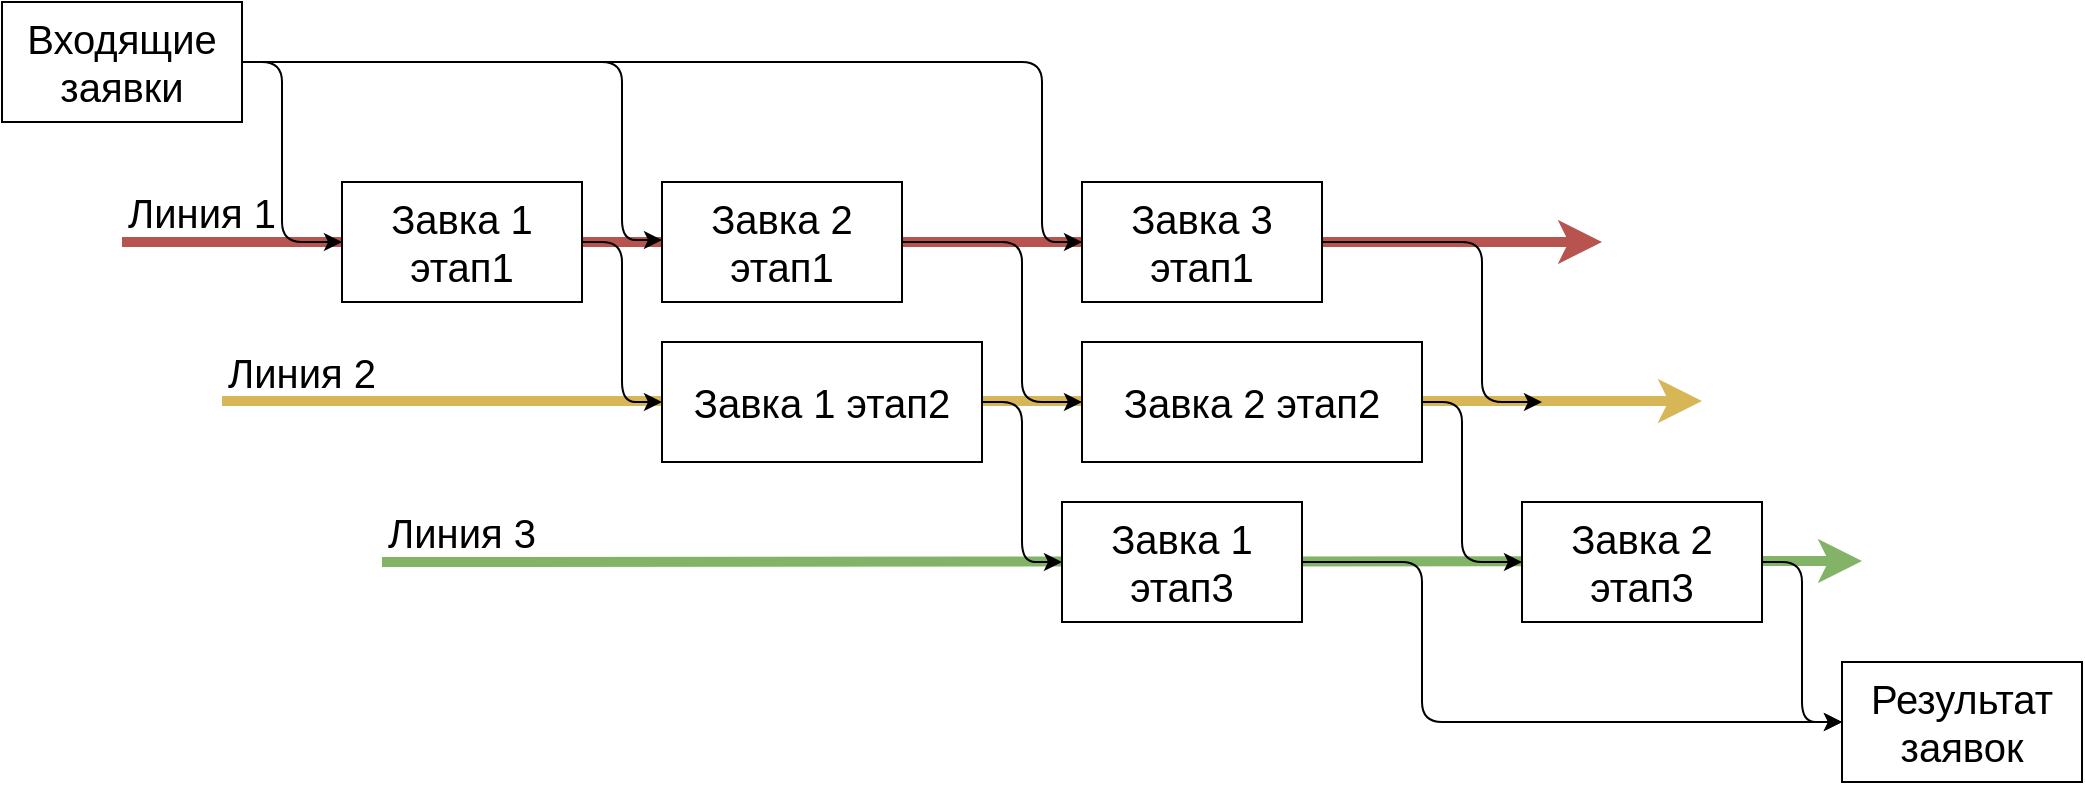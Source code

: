 <mxfile>
    <diagram id="UPZS3zDE_AUAHSqFzqAw" name="Page-2">
        <mxGraphModel dx="1703" dy="627" grid="1" gridSize="10" guides="1" tooltips="1" connect="1" arrows="1" fold="1" page="1" pageScale="1" pageWidth="827" pageHeight="1169" math="0" shadow="0">
            <root>
                <mxCell id="yJhG_duTSs4Emjzdc6Ai-0"/>
                <mxCell id="yJhG_duTSs4Emjzdc6Ai-1" parent="yJhG_duTSs4Emjzdc6Ai-0"/>
                <mxCell id="w0gTdPzoTVrr4VO6SVXy-94" value="" style="endArrow=none;html=1;strokeWidth=5;fillColor=#f8cecc;strokeColor=#b85450;" parent="yJhG_duTSs4Emjzdc6Ai-1" target="w0gTdPzoTVrr4VO6SVXy-82" edge="1">
                    <mxGeometry width="50" height="50" relative="1" as="geometry">
                        <mxPoint x="50" y="190" as="sourcePoint"/>
                        <mxPoint x="790" y="190" as="targetPoint"/>
                    </mxGeometry>
                </mxCell>
                <mxCell id="w0gTdPzoTVrr4VO6SVXy-92" value="" style="endArrow=classic;html=1;strokeWidth=5;fillColor=#fff2cc;strokeColor=#d6b656;" parent="yJhG_duTSs4Emjzdc6Ai-1" edge="1">
                    <mxGeometry width="50" height="50" relative="1" as="geometry">
                        <mxPoint x="100" y="269.5" as="sourcePoint"/>
                        <mxPoint x="840" y="269.5" as="targetPoint"/>
                    </mxGeometry>
                </mxCell>
                <mxCell id="w0gTdPzoTVrr4VO6SVXy-93" value="" style="endArrow=classic;html=1;strokeWidth=5;fillColor=#d5e8d4;strokeColor=#82b366;startArrow=none;exitX=0;exitY=1;exitDx=0;exitDy=0;" parent="yJhG_duTSs4Emjzdc6Ai-1" source="w0gTdPzoTVrr4VO6SVXy-100" edge="1">
                    <mxGeometry width="50" height="50" relative="1" as="geometry">
                        <mxPoint x="180" y="349.5" as="sourcePoint"/>
                        <mxPoint x="920" y="349.5" as="targetPoint"/>
                    </mxGeometry>
                </mxCell>
                <mxCell id="w0gTdPzoTVrr4VO6SVXy-91" value="" style="endArrow=classic;html=1;strokeWidth=5;fillColor=#f8cecc;strokeColor=#b85450;startArrow=none;" parent="yJhG_duTSs4Emjzdc6Ai-1" source="w0gTdPzoTVrr4VO6SVXy-82" edge="1">
                    <mxGeometry width="50" height="50" relative="1" as="geometry">
                        <mxPoint x="50" y="190" as="sourcePoint"/>
                        <mxPoint x="790" y="190" as="targetPoint"/>
                    </mxGeometry>
                </mxCell>
                <mxCell id="w0gTdPzoTVrr4VO6SVXy-39" style="edgeStyle=none;html=1;exitX=1;exitY=0.5;exitDx=0;exitDy=0;entryX=0;entryY=0.5;entryDx=0;entryDy=0;" parent="yJhG_duTSs4Emjzdc6Ai-1" source="w0gTdPzoTVrr4VO6SVXy-36" target="w0gTdPzoTVrr4VO6SVXy-38" edge="1">
                    <mxGeometry relative="1" as="geometry">
                        <Array as="points">
                            <mxPoint x="300" y="190"/>
                            <mxPoint x="300" y="270"/>
                        </Array>
                    </mxGeometry>
                </mxCell>
                <mxCell id="w0gTdPzoTVrr4VO6SVXy-40" style="edgeStyle=none;html=1;exitX=1;exitY=0.5;exitDx=0;exitDy=0;entryX=0;entryY=0.5;entryDx=0;entryDy=0;" parent="yJhG_duTSs4Emjzdc6Ai-1" source="w0gTdPzoTVrr4VO6SVXy-38" target="w0gTdPzoTVrr4VO6SVXy-37" edge="1">
                    <mxGeometry relative="1" as="geometry">
                        <Array as="points">
                            <mxPoint x="500" y="270"/>
                            <mxPoint x="500" y="350"/>
                        </Array>
                    </mxGeometry>
                </mxCell>
                <mxCell id="w0gTdPzoTVrr4VO6SVXy-42" value="" style="endArrow=classic;html=1;" parent="yJhG_duTSs4Emjzdc6Ai-1" edge="1">
                    <mxGeometry width="50" height="50" relative="1" as="geometry">
                        <mxPoint x="600" y="349.5" as="sourcePoint"/>
                        <mxPoint x="640" y="350" as="targetPoint"/>
                    </mxGeometry>
                </mxCell>
                <mxCell id="w0gTdPzoTVrr4VO6SVXy-81" style="edgeStyle=none;html=1;exitX=1;exitY=0.5;exitDx=0;exitDy=0;entryX=0;entryY=0.5;entryDx=0;entryDy=0;" parent="yJhG_duTSs4Emjzdc6Ai-1" source="w0gTdPzoTVrr4VO6SVXy-82" target="w0gTdPzoTVrr4VO6SVXy-85" edge="1">
                    <mxGeometry relative="1" as="geometry">
                        <Array as="points">
                            <mxPoint x="500" y="190"/>
                            <mxPoint x="500" y="270"/>
                        </Array>
                    </mxGeometry>
                </mxCell>
                <mxCell id="w0gTdPzoTVrr4VO6SVXy-84" style="edgeStyle=none;html=1;exitX=1;exitY=0.5;exitDx=0;exitDy=0;entryX=0;entryY=0.5;entryDx=0;entryDy=0;" parent="yJhG_duTSs4Emjzdc6Ai-1" source="w0gTdPzoTVrr4VO6SVXy-85" target="w0gTdPzoTVrr4VO6SVXy-83" edge="1">
                    <mxGeometry relative="1" as="geometry">
                        <Array as="points">
                            <mxPoint x="720" y="270"/>
                            <mxPoint x="720" y="350"/>
                        </Array>
                    </mxGeometry>
                </mxCell>
                <mxCell id="w0gTdPzoTVrr4VO6SVXy-87" value="" style="endArrow=classic;html=1;entryX=0;entryY=0.5;entryDx=0;entryDy=0;startArrow=none;" parent="yJhG_duTSs4Emjzdc6Ai-1" source="w0gTdPzoTVrr4VO6SVXy-83" edge="1">
                    <mxGeometry width="50" height="50" relative="1" as="geometry">
                        <mxPoint x="810" y="349.5" as="sourcePoint"/>
                        <mxPoint x="870" y="349.5" as="targetPoint"/>
                    </mxGeometry>
                </mxCell>
                <mxCell id="w0gTdPzoTVrr4VO6SVXy-96" value="" style="endArrow=none;html=1;entryX=0;entryY=0.5;entryDx=0;entryDy=0;" parent="yJhG_duTSs4Emjzdc6Ai-1" target="w0gTdPzoTVrr4VO6SVXy-83" edge="1">
                    <mxGeometry width="50" height="50" relative="1" as="geometry">
                        <mxPoint x="810" y="349.5" as="sourcePoint"/>
                        <mxPoint x="870" y="349.5" as="targetPoint"/>
                    </mxGeometry>
                </mxCell>
                <mxCell id="w0gTdPzoTVrr4VO6SVXy-97" value="&lt;font style=&quot;font-size: 20px&quot;&gt;Линия 1&lt;/font&gt;" style="text;html=1;strokeColor=none;fillColor=none;align=center;verticalAlign=middle;whiteSpace=wrap;rounded=0;" parent="yJhG_duTSs4Emjzdc6Ai-1" vertex="1">
                    <mxGeometry x="50" y="160" width="80" height="30" as="geometry"/>
                </mxCell>
                <mxCell id="w0gTdPzoTVrr4VO6SVXy-99" value="&lt;font style=&quot;font-size: 20px&quot;&gt;Линия 2&lt;/font&gt;" style="text;html=1;strokeColor=none;fillColor=none;align=center;verticalAlign=middle;whiteSpace=wrap;rounded=0;" parent="yJhG_duTSs4Emjzdc6Ai-1" vertex="1">
                    <mxGeometry x="100" y="240" width="80" height="30" as="geometry"/>
                </mxCell>
                <mxCell id="w0gTdPzoTVrr4VO6SVXy-100" value="&lt;font style=&quot;font-size: 20px&quot;&gt;Линия 3&lt;/font&gt;" style="text;html=1;strokeColor=none;fillColor=none;align=center;verticalAlign=middle;whiteSpace=wrap;rounded=0;" parent="yJhG_duTSs4Emjzdc6Ai-1" vertex="1">
                    <mxGeometry x="180" y="320" width="80" height="30" as="geometry"/>
                </mxCell>
                <mxCell id="w0gTdPzoTVrr4VO6SVXy-36" value="Завка 1 этап1" style="rounded=0;whiteSpace=wrap;html=1;fontSize=20;" parent="yJhG_duTSs4Emjzdc6Ai-1" vertex="1">
                    <mxGeometry x="160" y="160" width="120" height="60" as="geometry"/>
                </mxCell>
                <mxCell id="w0gTdPzoTVrr4VO6SVXy-38" value="&lt;font style=&quot;font-size: 20px&quot;&gt;Завка 1 этап2&lt;/font&gt;" style="rounded=0;whiteSpace=wrap;html=1;fontSize=20;" parent="yJhG_duTSs4Emjzdc6Ai-1" vertex="1">
                    <mxGeometry x="320" y="240" width="160" height="60" as="geometry"/>
                </mxCell>
                <mxCell id="w0gTdPzoTVrr4VO6SVXy-85" value="Завка 2 этап2" style="rounded=0;whiteSpace=wrap;html=1;fontSize=20;" parent="yJhG_duTSs4Emjzdc6Ai-1" vertex="1">
                    <mxGeometry x="530" y="240" width="170" height="60" as="geometry"/>
                </mxCell>
                <mxCell id="w0gTdPzoTVrr4VO6SVXy-115" style="edgeStyle=none;html=1;exitX=1;exitY=0.5;exitDx=0;exitDy=0;fontSize=20;strokeWidth=1;" parent="yJhG_duTSs4Emjzdc6Ai-1" source="w0gTdPzoTVrr4VO6SVXy-88" edge="1">
                    <mxGeometry relative="1" as="geometry">
                        <mxPoint x="760" y="270" as="targetPoint"/>
                        <Array as="points">
                            <mxPoint x="730" y="190"/>
                            <mxPoint x="730" y="270"/>
                        </Array>
                    </mxGeometry>
                </mxCell>
                <mxCell id="w0gTdPzoTVrr4VO6SVXy-88" value="Завка 3 этап1" style="rounded=0;whiteSpace=wrap;html=1;fontSize=20;" parent="yJhG_duTSs4Emjzdc6Ai-1" vertex="1">
                    <mxGeometry x="530" y="160" width="120" height="60" as="geometry"/>
                </mxCell>
                <mxCell id="w0gTdPzoTVrr4VO6SVXy-82" value="Завка 2 этап1" style="rounded=0;whiteSpace=wrap;html=1;fontSize=20;" parent="yJhG_duTSs4Emjzdc6Ai-1" vertex="1">
                    <mxGeometry x="320" y="160" width="120" height="60" as="geometry"/>
                </mxCell>
                <mxCell id="w0gTdPzoTVrr4VO6SVXy-114" style="edgeStyle=none;html=1;exitX=1;exitY=0.5;exitDx=0;exitDy=0;fontSize=20;strokeWidth=1;" parent="yJhG_duTSs4Emjzdc6Ai-1" source="w0gTdPzoTVrr4VO6SVXy-37" edge="1">
                    <mxGeometry relative="1" as="geometry">
                        <mxPoint x="910" y="430" as="targetPoint"/>
                        <Array as="points">
                            <mxPoint x="700" y="350"/>
                            <mxPoint x="700" y="430"/>
                        </Array>
                    </mxGeometry>
                </mxCell>
                <mxCell id="w0gTdPzoTVrr4VO6SVXy-37" value="Завка 1 этап3" style="rounded=0;whiteSpace=wrap;html=1;fontSize=20;" parent="yJhG_duTSs4Emjzdc6Ai-1" vertex="1">
                    <mxGeometry x="520" y="320" width="120" height="60" as="geometry"/>
                </mxCell>
                <mxCell id="w0gTdPzoTVrr4VO6SVXy-113" style="edgeStyle=none;html=1;exitX=1;exitY=0.5;exitDx=0;exitDy=0;entryX=0;entryY=0.5;entryDx=0;entryDy=0;fontSize=20;strokeWidth=1;" parent="yJhG_duTSs4Emjzdc6Ai-1" source="w0gTdPzoTVrr4VO6SVXy-83" target="w0gTdPzoTVrr4VO6SVXy-109" edge="1">
                    <mxGeometry relative="1" as="geometry">
                        <Array as="points">
                            <mxPoint x="890" y="350"/>
                            <mxPoint x="890" y="430"/>
                        </Array>
                    </mxGeometry>
                </mxCell>
                <mxCell id="w0gTdPzoTVrr4VO6SVXy-83" value="Завка 2 этап3" style="rounded=0;whiteSpace=wrap;html=1;fontSize=20;" parent="yJhG_duTSs4Emjzdc6Ai-1" vertex="1">
                    <mxGeometry x="750" y="320" width="120" height="60" as="geometry"/>
                </mxCell>
                <mxCell id="w0gTdPzoTVrr4VO6SVXy-104" value="" style="endArrow=classic;html=1;entryX=0;entryY=0.5;entryDx=0;entryDy=0;exitX=1;exitY=0.5;exitDx=0;exitDy=0;" parent="yJhG_duTSs4Emjzdc6Ai-1" source="w0gTdPzoTVrr4VO6SVXy-106" edge="1">
                    <mxGeometry width="50" height="50" relative="1" as="geometry">
                        <mxPoint x="300" y="130" as="sourcePoint"/>
                        <mxPoint x="320" y="189" as="targetPoint"/>
                        <Array as="points">
                            <mxPoint x="300" y="100"/>
                            <mxPoint x="300" y="189"/>
                        </Array>
                    </mxGeometry>
                </mxCell>
                <mxCell id="w0gTdPzoTVrr4VO6SVXy-111" style="edgeStyle=none;html=1;fontSize=20;strokeWidth=1;" parent="yJhG_duTSs4Emjzdc6Ai-1" source="w0gTdPzoTVrr4VO6SVXy-106" edge="1">
                    <mxGeometry relative="1" as="geometry">
                        <mxPoint x="160" y="190" as="targetPoint"/>
                        <Array as="points">
                            <mxPoint x="130" y="100"/>
                            <mxPoint x="130" y="190"/>
                        </Array>
                    </mxGeometry>
                </mxCell>
                <mxCell id="w0gTdPzoTVrr4VO6SVXy-106" value="Входящие заявки" style="rounded=0;whiteSpace=wrap;html=1;fontSize=20;" parent="yJhG_duTSs4Emjzdc6Ai-1" vertex="1">
                    <mxGeometry x="-10" y="70" width="120" height="60" as="geometry"/>
                </mxCell>
                <mxCell id="w0gTdPzoTVrr4VO6SVXy-109" value="Результат заявок" style="rounded=0;whiteSpace=wrap;html=1;fontSize=20;" parent="yJhG_duTSs4Emjzdc6Ai-1" vertex="1">
                    <mxGeometry x="910" y="400" width="120" height="60" as="geometry"/>
                </mxCell>
                <mxCell id="w0gTdPzoTVrr4VO6SVXy-112" value="" style="endArrow=classic;html=1;fontSize=20;strokeWidth=1;exitX=1;exitY=0.5;exitDx=0;exitDy=0;entryX=0;entryY=0.5;entryDx=0;entryDy=0;" parent="yJhG_duTSs4Emjzdc6Ai-1" source="w0gTdPzoTVrr4VO6SVXy-106" target="w0gTdPzoTVrr4VO6SVXy-88" edge="1">
                    <mxGeometry width="50" height="50" relative="1" as="geometry">
                        <mxPoint x="500" y="180" as="sourcePoint"/>
                        <mxPoint x="550" y="130" as="targetPoint"/>
                        <Array as="points">
                            <mxPoint x="510" y="100"/>
                            <mxPoint x="510" y="190"/>
                        </Array>
                    </mxGeometry>
                </mxCell>
            </root>
        </mxGraphModel>
    </diagram>
    <diagram id="dF7w7zlhCG-0OVSPjz3C" name="Page-1">
        <mxGraphModel dx="1095" dy="784" grid="1" gridSize="10" guides="1" tooltips="1" connect="1" arrows="1" fold="1" page="1" pageScale="1" pageWidth="827" pageHeight="1169" math="0" shadow="0">
            <root>
                <mxCell id="jp1rHcbIMbG1HU9a8aKI-0"/>
                <mxCell id="jp1rHcbIMbG1HU9a8aKI-1" parent="jp1rHcbIMbG1HU9a8aKI-0"/>
                <mxCell id="PkACyVmBhU2J8NigbD4N-6" style="edgeStyle=none;html=1;exitX=1;exitY=0.5;exitDx=0;exitDy=0;fontSize=20;" parent="jp1rHcbIMbG1HU9a8aKI-1" source="PkACyVmBhU2J8NigbD4N-0" edge="1">
                    <mxGeometry relative="1" as="geometry">
                        <mxPoint x="280" y="190" as="targetPoint"/>
                    </mxGeometry>
                </mxCell>
                <mxCell id="PkACyVmBhU2J8NigbD4N-0" value="Менеджер задач" style="rounded=0;whiteSpace=wrap;html=1;fontSize=20;" parent="jp1rHcbIMbG1HU9a8aKI-1" vertex="1">
                    <mxGeometry x="120" y="160" width="120" height="60" as="geometry"/>
                </mxCell>
                <mxCell id="PkACyVmBhU2J8NigbD4N-1" value="" style="endArrow=classic;html=1;fontSize=20;" parent="jp1rHcbIMbG1HU9a8aKI-1" target="PkACyVmBhU2J8NigbD4N-0" edge="1">
                    <mxGeometry width="50" height="50" relative="1" as="geometry">
                        <mxPoint x="80" y="190" as="sourcePoint"/>
                        <mxPoint x="440" y="300" as="targetPoint"/>
                    </mxGeometry>
                </mxCell>
                <mxCell id="PkACyVmBhU2J8NigbD4N-14" style="edgeStyle=none;html=1;exitX=1;exitY=0.5;exitDx=0;exitDy=0;entryX=0;entryY=0.5;entryDx=0;entryDy=0;fontSize=20;" parent="jp1rHcbIMbG1HU9a8aKI-1" source="PkACyVmBhU2J8NigbD4N-4" target="PkACyVmBhU2J8NigbD4N-13" edge="1">
                    <mxGeometry relative="1" as="geometry">
                        <Array as="points">
                            <mxPoint x="600" y="190"/>
                            <mxPoint x="600" y="240"/>
                            <mxPoint x="240" y="240"/>
                            <mxPoint x="240" y="290"/>
                        </Array>
                    </mxGeometry>
                </mxCell>
                <mxCell id="PkACyVmBhU2J8NigbD4N-4" value="Линия 1" style="rounded=0;whiteSpace=wrap;html=1;fontSize=20;" parent="jp1rHcbIMbG1HU9a8aKI-1" vertex="1">
                    <mxGeometry x="440" y="160" width="120" height="60" as="geometry"/>
                </mxCell>
                <mxCell id="PkACyVmBhU2J8NigbD4N-7" style="edgeStyle=none;html=1;exitX=1;exitY=0.5;exitDx=0;exitDy=0;entryX=0;entryY=0.5;entryDx=0;entryDy=0;fontSize=20;" parent="jp1rHcbIMbG1HU9a8aKI-1" source="PkACyVmBhU2J8NigbD4N-5" target="PkACyVmBhU2J8NigbD4N-4" edge="1">
                    <mxGeometry relative="1" as="geometry"/>
                </mxCell>
                <mxCell id="PkACyVmBhU2J8NigbD4N-5" value="Очередь 1" style="rounded=0;whiteSpace=wrap;html=1;fontSize=20;" parent="jp1rHcbIMbG1HU9a8aKI-1" vertex="1">
                    <mxGeometry x="280" y="160" width="120" height="60" as="geometry"/>
                </mxCell>
                <mxCell id="PkACyVmBhU2J8NigbD4N-16" style="edgeStyle=none;html=1;exitX=1;exitY=0.5;exitDx=0;exitDy=0;fontSize=20;" parent="jp1rHcbIMbG1HU9a8aKI-1" source="PkACyVmBhU2J8NigbD4N-8" edge="1">
                    <mxGeometry relative="1" as="geometry">
                        <mxPoint x="640" y="390" as="targetPoint"/>
                    </mxGeometry>
                </mxCell>
                <mxCell id="PkACyVmBhU2J8NigbD4N-19" value="" style="edgeStyle=none;html=1;fontSize=20;" parent="jp1rHcbIMbG1HU9a8aKI-1" source="PkACyVmBhU2J8NigbD4N-8" target="PkACyVmBhU2J8NigbD4N-17" edge="1">
                    <mxGeometry relative="1" as="geometry"/>
                </mxCell>
                <mxCell id="PkACyVmBhU2J8NigbD4N-8" value="Линия 3" style="rounded=0;whiteSpace=wrap;html=1;fontSize=20;" parent="jp1rHcbIMbG1HU9a8aKI-1" vertex="1">
                    <mxGeometry x="440" y="360" width="120" height="60" as="geometry"/>
                </mxCell>
                <mxCell id="PkACyVmBhU2J8NigbD4N-9" style="edgeStyle=none;html=1;exitX=1;exitY=0.5;exitDx=0;exitDy=0;entryX=0;entryY=0.5;entryDx=0;entryDy=0;fontSize=20;" parent="jp1rHcbIMbG1HU9a8aKI-1" source="PkACyVmBhU2J8NigbD4N-10" target="PkACyVmBhU2J8NigbD4N-8" edge="1">
                    <mxGeometry relative="1" as="geometry"/>
                </mxCell>
                <mxCell id="PkACyVmBhU2J8NigbD4N-10" value="Очередь 3" style="rounded=0;whiteSpace=wrap;html=1;fontSize=20;" parent="jp1rHcbIMbG1HU9a8aKI-1" vertex="1">
                    <mxGeometry x="280" y="360" width="120" height="60" as="geometry"/>
                </mxCell>
                <mxCell id="PkACyVmBhU2J8NigbD4N-15" style="edgeStyle=none;html=1;entryX=0;entryY=0.5;entryDx=0;entryDy=0;fontSize=20;" parent="jp1rHcbIMbG1HU9a8aKI-1" source="PkACyVmBhU2J8NigbD4N-11" target="PkACyVmBhU2J8NigbD4N-10" edge="1">
                    <mxGeometry relative="1" as="geometry">
                        <Array as="points">
                            <mxPoint x="600" y="290"/>
                            <mxPoint x="600" y="340"/>
                            <mxPoint x="240" y="340"/>
                            <mxPoint x="240" y="390"/>
                        </Array>
                    </mxGeometry>
                </mxCell>
                <mxCell id="PkACyVmBhU2J8NigbD4N-11" value="Линия 2" style="rounded=0;whiteSpace=wrap;html=1;fontSize=20;" parent="jp1rHcbIMbG1HU9a8aKI-1" vertex="1">
                    <mxGeometry x="440" y="260" width="120" height="60" as="geometry"/>
                </mxCell>
                <mxCell id="PkACyVmBhU2J8NigbD4N-12" style="edgeStyle=none;html=1;exitX=1;exitY=0.5;exitDx=0;exitDy=0;entryX=0;entryY=0.5;entryDx=0;entryDy=0;fontSize=20;" parent="jp1rHcbIMbG1HU9a8aKI-1" source="PkACyVmBhU2J8NigbD4N-13" target="PkACyVmBhU2J8NigbD4N-11" edge="1">
                    <mxGeometry relative="1" as="geometry"/>
                </mxCell>
                <mxCell id="PkACyVmBhU2J8NigbD4N-13" value="Очередь 2" style="rounded=0;whiteSpace=wrap;html=1;fontSize=20;" parent="jp1rHcbIMbG1HU9a8aKI-1" vertex="1">
                    <mxGeometry x="280" y="260" width="120" height="60" as="geometry"/>
                </mxCell>
                <mxCell id="PkACyVmBhU2J8NigbD4N-17" value="Результат" style="rounded=0;whiteSpace=wrap;html=1;fontSize=20;" parent="jp1rHcbIMbG1HU9a8aKI-1" vertex="1">
                    <mxGeometry x="600" y="360" width="120" height="60" as="geometry"/>
                </mxCell>
                <mxCell id="PkACyVmBhU2J8NigbD4N-2" value="" style="endArrow=classic;html=1;fontSize=20;" edge="1" parent="jp1rHcbIMbG1HU9a8aKI-1">
                    <mxGeometry width="50" height="50" relative="1" as="geometry">
                        <mxPoint x="720" y="389.84" as="sourcePoint"/>
                        <mxPoint x="760" y="389.84" as="targetPoint"/>
                    </mxGeometry>
                </mxCell>
            </root>
        </mxGraphModel>
    </diagram>
</mxfile>